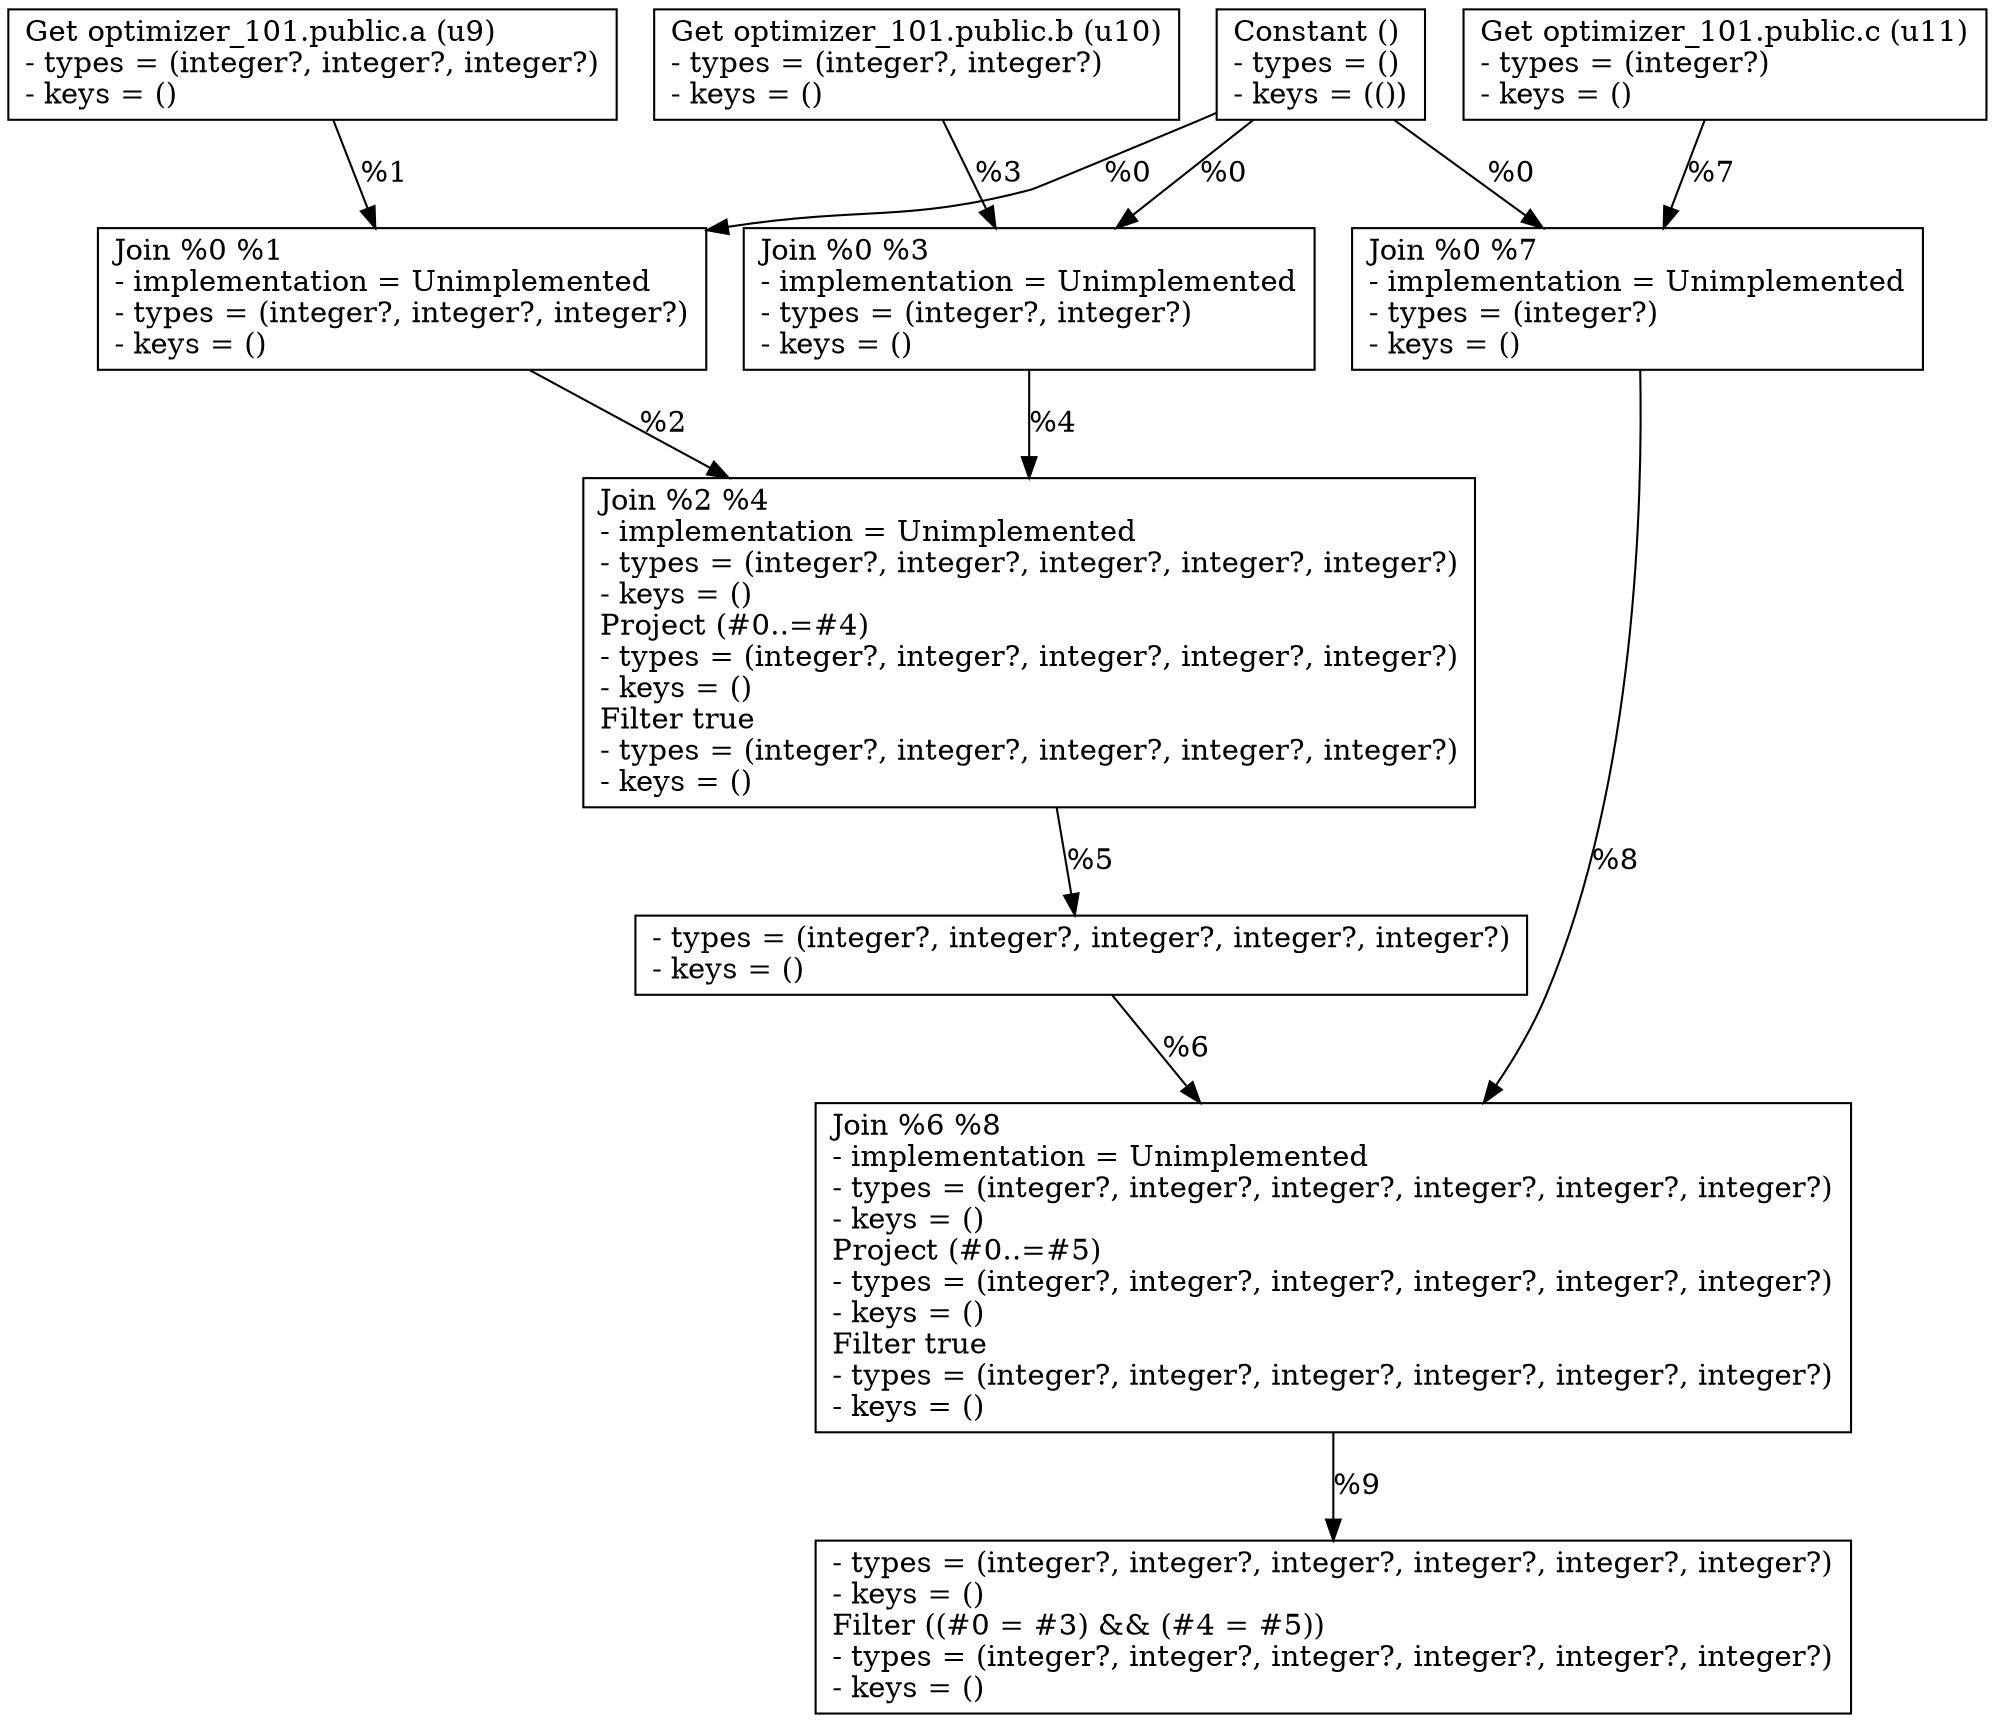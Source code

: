 digraph G {
    node0 [shape = record, label="Constant ()\l- types = ()\l- keys = (())\l"]
    node1 [shape = record, label="Get optimizer_101.public.a (u9)\l- types = (integer?, integer?, integer?)\l- keys = ()\l"]
    node2 [shape = record, label="Join %0 %1\l- implementation = Unimplemented\l- types = (integer?, integer?, integer?)\l- keys = ()\l"]
    node3 [shape = record, label="Get optimizer_101.public.b (u10)\l- types = (integer?, integer?)\l- keys = ()\l"]
    node4 [shape = record, label="Join %0 %3\l- implementation = Unimplemented\l- types = (integer?, integer?)\l- keys = ()\l"]
    node5 [shape = record, label="Join %2 %4\l- implementation = Unimplemented\l- types = (integer?, integer?, integer?, integer?, integer?)\l- keys = ()\lProject (#0..=#4)\l- types = (integer?, integer?, integer?, integer?, integer?)\l- keys = ()\lFilter true\l- types = (integer?, integer?, integer?, integer?, integer?)\l- keys = ()\l"]
    node6 [shape = record, label="- types = (integer?, integer?, integer?, integer?, integer?)\l- keys = ()\l"]
    node7 [shape = record, label="Get optimizer_101.public.c (u11)\l- types = (integer?)\l- keys = ()\l"]
    node8 [shape = record, label="Join %0 %7\l- implementation = Unimplemented\l- types = (integer?)\l- keys = ()\l"]
    node9 [shape = record, label="Join %6 %8\l- implementation = Unimplemented\l- types = (integer?, integer?, integer?, integer?, integer?, integer?)\l- keys = ()\lProject (#0..=#5)\l- types = (integer?, integer?, integer?, integer?, integer?, integer?)\l- keys = ()\lFilter true\l- types = (integer?, integer?, integer?, integer?, integer?, integer?)\l- keys = ()\l"]
    node10 [shape = record, label="- types = (integer?, integer?, integer?, integer?, integer?, integer?)\l- keys = ()\lFilter ((#0 = #3) && (#4 = #5))\l- types = (integer?, integer?, integer?, integer?, integer?, integer?)\l- keys = ()\l"]
    node1 -> node2 [label = "%1\l"]
    node8 -> node9 [label = "%8\l"]
    node2 -> node5 [label = "%2\l"]
    node0 -> node2 [label = "%0\l"]
    node6 -> node9 [label = "%6\l"]
    node3 -> node4 [label = "%3\l"]
    node7 -> node8 [label = "%7\l"]
    node5 -> node6 [label = "%5\l"]
    node0 -> node4 [label = "%0\l"]
    node4 -> node5 [label = "%4\l"]
    node0 -> node8 [label = "%0\l"]
    node9 -> node10 [label = "%9\l"]
}
